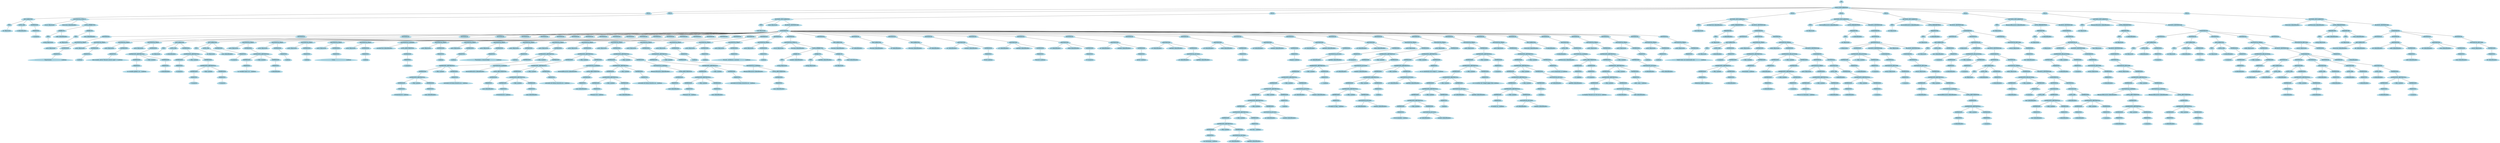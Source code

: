 graph G {node [shape = egg];node0[label = "INI", style = filled, color = lightblue];node1[label = "FIELD_DECLARATION", style = filled, color = lightblue];node2[label = "FIELD", style = filled, color = lightblue];node3[label = "DECLARACION", style = filled, color = lightblue];node4[label = "TIPO", style = filled, color = lightblue];node5[label = "int (Keyword)", style = filled, color = lightblue];node6[label = "LISTA_SIM", style = filled, color = lightblue];node7[label = "x (identificador)", style = filled, color = lightblue];node8[label = "EXPRESION", style = filled, color = lightblue];node9[label = "PRIMITIVO", style = filled, color = lightblue];node10[label = "5 (numero)", style = filled, color = lightblue];node11[label = "FIELD", style = filled, color = lightblue];node12[label = "SENTENCIA_STRUCT", style = filled, color = lightblue];node13[label = "struct (Keyword)", style = filled, color = lightblue];node14[label = "Direccion (identificador)", style = filled, color = lightblue];node15[label = "LISTA_ATRIBUTOS", style = filled, color = lightblue];node16[label = "ATRIBUTO", style = filled, color = lightblue];node17[label = "TIPO", style = filled, color = lightblue];node18[label = "string (Keyword)", style = filled, color = lightblue];node19[label = "calle (identificador)", style = filled, color = lightblue];node20[label = "ATRIBUTO", style = filled, color = lightblue];node21[label = "TIPO", style = filled, color = lightblue];node22[label = "int (Keyword)", style = filled, color = lightblue];node23[label = "zona (identificador)", style = filled, color = lightblue];node24[label = "FIELD", style = filled, color = lightblue];node25[label = "METHOD_DECLARATION", style = filled, color = lightblue];node26[label = "TIPO", style = filled, color = lightblue];node27[label = "void (Keyword)", style = filled, color = lightblue];node28[label = "main (Keyword)", style = filled, color = lightblue];node29[label = "BLOQUE_SENTENCIAS", style = filled, color = lightblue];node30[label = "STATEMENTS", style = filled, color = lightblue];node31[label = "SENTENCIA", style = filled, color = lightblue];node32[label = "SENTENCIA_PRINT", style = filled, color = lightblue];node33[label = "print (Keyword)", style = filled, color = lightblue];node34[label = "EXPRESION", style = filled, color = lightblue];node35[label = "PRIMITIVO", style = filled, color = lightblue];node36[label = "-------------------------- Expresiones ------------------------- (cadena)", style = filled, color = lightblue];node37[label = "SENTENCIA", style = filled, color = lightblue];node38[label = "SENTENCIA_PRINT", style = filled, color = lightblue];node39[label = "print (Keyword)", style = filled, color = lightblue];node40[label = "EXPRESION", style = filled, color = lightblue];node41[label = "PRIMITIVO", style = filled, color = lightblue];node42[label = " (cadena)", style = filled, color = lightblue];node43[label = "SENTENCIA", style = filled, color = lightblue];node44[label = "SENTENCIA_PRINT", style = filled, color = lightblue];node45[label = "print (Keyword)", style = filled, color = lightblue];node46[label = "EXPRESION", style = filled, color = lightblue];node47[label = "PRIMITIVO", style = filled, color = lightblue];node48[label = "hola mundo, Javier Navarro estuvo aqui! :v (cadena)", style = filled, color = lightblue];node49[label = "SENTENCIA", style = filled, color = lightblue];node50[label = "SENTENCIA_PRINT", style = filled, color = lightblue];node51[label = "print (Keyword)", style = filled, color = lightblue];node52[label = "EXPRESION", style = filled, color = lightblue];node53[label = "EXPRESION_ARITMETICA", style = filled, color = lightblue];node54[label = "EXPRESION", style = filled, color = lightblue];node55[label = "PRIMITIVO", style = filled, color = lightblue];node56[label = "La variable global x es : (cadena)", style = filled, color = lightblue];node57[label = "+ (Key symbol)", style = filled, color = lightblue];node58[label = "EXPRESION", style = filled, color = lightblue];node59[label = "PRIMITIVO", style = filled, color = lightblue];node60[label = "x (identificador)", style = filled, color = lightblue];node61[label = "SENTENCIA", style = filled, color = lightblue];node62[label = "DECLARACION", style = filled, color = lightblue];node63[label = "TIPO", style = filled, color = lightblue];node64[label = "int (Keyword)", style = filled, color = lightblue];node65[label = "LISTA_SIM", style = filled, color = lightblue];node66[label = "x (identificador)", style = filled, color = lightblue];node67[label = "EXPRESION", style = filled, color = lightblue];node68[label = "EXPRESION_ARITMETICA", style = filled, color = lightblue];node69[label = "EXPRESION", style = filled, color = lightblue];node70[label = "PRIMITIVO", style = filled, color = lightblue];node71[label = "4 (numero)", style = filled, color = lightblue];node72[label = "+ (Key symbol)", style = filled, color = lightblue];node73[label = "EXPRESION", style = filled, color = lightblue];node74[label = "EXPRESION_ARITMETICA", style = filled, color = lightblue];node75[label = "EXPRESION", style = filled, color = lightblue];node76[label = "PRIMITIVO", style = filled, color = lightblue];node77[label = "3 (numero)", style = filled, color = lightblue];node78[label = "* (Key symbol)", style = filled, color = lightblue];node79[label = "EXPRESION", style = filled, color = lightblue];node80[label = "PRIMITIVO", style = filled, color = lightblue];node81[label = "2 (numero)", style = filled, color = lightblue];node82[label = "SENTENCIA", style = filled, color = lightblue];node83[label = "DECLARACION", style = filled, color = lightblue];node84[label = "TIPO", style = filled, color = lightblue];node85[label = "int (Keyword)", style = filled, color = lightblue];node86[label = "LISTA_SIM", style = filled, color = lightblue];node87[label = "num (identificador)", style = filled, color = lightblue];node88[label = "EXPRESION", style = filled, color = lightblue];node89[label = "PRIMITIVO", style = filled, color = lightblue];node90[label = "8 (numero)", style = filled, color = lightblue];node91[label = "SENTENCIA", style = filled, color = lightblue];node92[label = "SENTENCIA_PRINT", style = filled, color = lightblue];node93[label = "print (Keyword)", style = filled, color = lightblue];node94[label = "EXPRESION", style = filled, color = lightblue];node95[label = "EXPRESION_ARITMETICA", style = filled, color = lightblue];node96[label = "EXPRESION", style = filled, color = lightblue];node97[label = "PRIMITIVO", style = filled, color = lightblue];node98[label = "La variable local x es : (cadena)", style = filled, color = lightblue];node99[label = "+ (Key symbol)", style = filled, color = lightblue];node100[label = "EXPRESION", style = filled, color = lightblue];node101[label = "PRIMITIVO", style = filled, color = lightblue];node102[label = "x (identificador)", style = filled, color = lightblue];node103[label = "SENTENCIA", style = filled, color = lightblue];node104[label = "SENTENCIA_PRINT", style = filled, color = lightblue];node105[label = "print (Keyword)", style = filled, color = lightblue];node106[label = "EXPRESION", style = filled, color = lightblue];node107[label = "PRIMITIVO", style = filled, color = lightblue];node108[label = " (cadena)", style = filled, color = lightblue];node109[label = "SENTENCIA", style = filled, color = lightblue];node110[label = "SENTENCIA_PRINT", style = filled, color = lightblue];node111[label = "print (Keyword)", style = filled, color = lightblue];node112[label = "EXPRESION", style = filled, color = lightblue];node113[label = "PRIMITIVO", style = filled, color = lightblue];node114[label = " (cadena)", style = filled, color = lightblue];node115[label = "SENTENCIA", style = filled, color = lightblue];node116[label = "SENTENCIA_PRINT", style = filled, color = lightblue];node117[label = "print (Keyword)", style = filled, color = lightblue];node118[label = "EXPRESION", style = filled, color = lightblue];node119[label = "PRIMITIVO", style = filled, color = lightblue];node120[label = "---------------------------- Ciclos ---------------------------- (cadena)", style = filled, color = lightblue];node121[label = "SENTENCIA", style = filled, color = lightblue];node122[label = "SENTENCIA_PRINT", style = filled, color = lightblue];node123[label = "print (Keyword)", style = filled, color = lightblue];node124[label = "EXPRESION", style = filled, color = lightblue];node125[label = "PRIMITIVO", style = filled, color = lightblue];node126[label = " (cadena)", style = filled, color = lightblue];node127[label = "SENTENCIA", style = filled, color = lightblue];node128[label = "SENTENCIA_LLAMADA", style = filled, color = lightblue];node129[label = "pruebaCiclo (identificador)", style = filled, color = lightblue];node130[label = "LISTA_ARGUMENTOS", style = filled, color = lightblue];node131[label = "EXPRESION", style = filled, color = lightblue];node132[label = "PRIMITIVO", style = filled, color = lightblue];node133[label = "5 (numero)", style = filled, color = lightblue];node134[label = "SENTENCIA", style = filled, color = lightblue];node135[label = "SENTENCIA_PRINT", style = filled, color = lightblue];node136[label = "print (Keyword)", style = filled, color = lightblue];node137[label = "EXPRESION", style = filled, color = lightblue];node138[label = "PRIMITIVO", style = filled, color = lightblue];node139[label = " (cadena)", style = filled, color = lightblue];node140[label = "SENTENCIA", style = filled, color = lightblue];node141[label = "SENTENCIA_PRINT", style = filled, color = lightblue];node142[label = "print (Keyword)", style = filled, color = lightblue];node143[label = "EXPRESION", style = filled, color = lightblue];node144[label = "PRIMITIVO", style = filled, color = lightblue];node145[label = " (cadena)", style = filled, color = lightblue];node146[label = "SENTENCIA", style = filled, color = lightblue];node147[label = "SENTENCIA_PRINT", style = filled, color = lightblue];node148[label = "print (Keyword)", style = filled, color = lightblue];node149[label = "EXPRESION", style = filled, color = lightblue];node150[label = "PRIMITIVO", style = filled, color = lightblue];node151[label = "--------------------- Funciones y recursividad ----------------- (cadena)", style = filled, color = lightblue];node152[label = "SENTENCIA", style = filled, color = lightblue];node153[label = "SENTENCIA_PRINT", style = filled, color = lightblue];node154[label = "print (Keyword)", style = filled, color = lightblue];node155[label = "EXPRESION", style = filled, color = lightblue];node156[label = "PRIMITIVO", style = filled, color = lightblue];node157[label = " (cadena)", style = filled, color = lightblue];node158[label = "SENTENCIA", style = filled, color = lightblue];node159[label = "SENTENCIA_PRINT", style = filled, color = lightblue];node160[label = "print (Keyword)", style = filled, color = lightblue];node161[label = "EXPRESION", style = filled, color = lightblue];node162[label = "EXPRESION_ARITMETICA", style = filled, color = lightblue];node163[label = "EXPRESION", style = filled, color = lightblue];node164[label = "EXPRESION_ARITMETICA", style = filled, color = lightblue];node165[label = "EXPRESION", style = filled, color = lightblue];node166[label = "EXPRESION_ARITMETICA", style = filled, color = lightblue];node167[label = "EXPRESION", style = filled, color = lightblue];node168[label = "PRIMITIVO", style = filled, color = lightblue];node169[label = "El factorial de  (cadena)", style = filled, color = lightblue];node170[label = "+ (Key symbol)", style = filled, color = lightblue];node171[label = "EXPRESION", style = filled, color = lightblue];node172[label = "PRIMITIVO", style = filled, color = lightblue];node173[label = "num (identificador)", style = filled, color = lightblue];node174[label = "+ (Key symbol)", style = filled, color = lightblue];node175[label = "EXPRESION", style = filled, color = lightblue];node176[label = "PRIMITIVO", style = filled, color = lightblue];node177[label = " calculado de forma iterativa es:  (cadena)", style = filled, color = lightblue];node178[label = "+ (Key symbol)", style = filled, color = lightblue];node179[label = "EXPRESION", style = filled, color = lightblue];node180[label = "SENTENCIA_LLAMADA", style = filled, color = lightblue];node181[label = "factorialIterativo (identificador)", style = filled, color = lightblue];node182[label = "LISTA_ARGUMENTOS", style = filled, color = lightblue];node183[label = "EXPRESION", style = filled, color = lightblue];node184[label = "PRIMITIVO", style = filled, color = lightblue];node185[label = "num (identificador)", style = filled, color = lightblue];node186[label = "SENTENCIA", style = filled, color = lightblue];node187[label = "SENTENCIA_PRINT", style = filled, color = lightblue];node188[label = "print (Keyword)", style = filled, color = lightblue];node189[label = "EXPRESION", style = filled, color = lightblue];node190[label = "EXPRESION_ARITMETICA", style = filled, color = lightblue];node191[label = "EXPRESION", style = filled, color = lightblue];node192[label = "EXPRESION_ARITMETICA", style = filled, color = lightblue];node193[label = "EXPRESION", style = filled, color = lightblue];node194[label = "EXPRESION_ARITMETICA", style = filled, color = lightblue];node195[label = "EXPRESION", style = filled, color = lightblue];node196[label = "PRIMITIVO", style = filled, color = lightblue];node197[label = "El factorial de  (cadena)", style = filled, color = lightblue];node198[label = "+ (Key symbol)", style = filled, color = lightblue];node199[label = "EXPRESION", style = filled, color = lightblue];node200[label = "PRIMITIVO", style = filled, color = lightblue];node201[label = "num (identificador)", style = filled, color = lightblue];node202[label = "+ (Key symbol)", style = filled, color = lightblue];node203[label = "EXPRESION", style = filled, color = lightblue];node204[label = "PRIMITIVO", style = filled, color = lightblue];node205[label = " calculado de forma recursiva es:  (cadena)", style = filled, color = lightblue];node206[label = "+ (Key symbol)", style = filled, color = lightblue];node207[label = "EXPRESION", style = filled, color = lightblue];node208[label = "SENTENCIA_LLAMADA", style = filled, color = lightblue];node209[label = "factorialRecursivo (identificador)", style = filled, color = lightblue];node210[label = "LISTA_ARGUMENTOS", style = filled, color = lightblue];node211[label = "EXPRESION", style = filled, color = lightblue];node212[label = "PRIMITIVO", style = filled, color = lightblue];node213[label = "num (identificador)", style = filled, color = lightblue];node214[label = "SENTENCIA", style = filled, color = lightblue];node215[label = "SENTENCIA_PRINT", style = filled, color = lightblue];node216[label = "print (Keyword)", style = filled, color = lightblue];node217[label = "EXPRESION", style = filled, color = lightblue];node218[label = "EXPRESION_ARITMETICA", style = filled, color = lightblue];node219[label = "EXPRESION", style = filled, color = lightblue];node220[label = "EXPRESION_ARITMETICA", style = filled, color = lightblue];node221[label = "EXPRESION", style = filled, color = lightblue];node222[label = "EXPRESION_ARITMETICA", style = filled, color = lightblue];node223[label = "EXPRESION", style = filled, color = lightblue];node224[label = "PRIMITIVO", style = filled, color = lightblue];node225[label = "Fibonacci de  (cadena)", style = filled, color = lightblue];node226[label = "+ (Key symbol)", style = filled, color = lightblue];node227[label = "EXPRESION", style = filled, color = lightblue];node228[label = "PRIMITIVO", style = filled, color = lightblue];node229[label = "num (identificador)", style = filled, color = lightblue];node230[label = "+ (Key symbol)", style = filled, color = lightblue];node231[label = "EXPRESION", style = filled, color = lightblue];node232[label = "PRIMITIVO", style = filled, color = lightblue];node233[label = " calculado de forma iterativa es:  (cadena)", style = filled, color = lightblue];node234[label = "+ (Key symbol)", style = filled, color = lightblue];node235[label = "EXPRESION", style = filled, color = lightblue];node236[label = "SENTENCIA_LLAMADA", style = filled, color = lightblue];node237[label = "fibonacciIterativo (identificador)", style = filled, color = lightblue];node238[label = "LISTA_ARGUMENTOS", style = filled, color = lightblue];node239[label = "EXPRESION", style = filled, color = lightblue];node240[label = "PRIMITIVO", style = filled, color = lightblue];node241[label = "num (identificador)", style = filled, color = lightblue];node242[label = "SENTENCIA", style = filled, color = lightblue];node243[label = "SENTENCIA_PRINT", style = filled, color = lightblue];node244[label = "print (Keyword)", style = filled, color = lightblue];node245[label = "EXPRESION", style = filled, color = lightblue];node246[label = "EXPRESION_ARITMETICA", style = filled, color = lightblue];node247[label = "EXPRESION", style = filled, color = lightblue];node248[label = "EXPRESION_ARITMETICA", style = filled, color = lightblue];node249[label = "EXPRESION", style = filled, color = lightblue];node250[label = "EXPRESION_ARITMETICA", style = filled, color = lightblue];node251[label = "EXPRESION", style = filled, color = lightblue];node252[label = "PRIMITIVO", style = filled, color = lightblue];node253[label = "Fibonacci de  (cadena)", style = filled, color = lightblue];node254[label = "+ (Key symbol)", style = filled, color = lightblue];node255[label = "EXPRESION", style = filled, color = lightblue];node256[label = "PRIMITIVO", style = filled, color = lightblue];node257[label = "num (identificador)", style = filled, color = lightblue];node258[label = "+ (Key symbol)", style = filled, color = lightblue];node259[label = "EXPRESION", style = filled, color = lightblue];node260[label = "PRIMITIVO", style = filled, color = lightblue];node261[label = " calculado de forma recursiva es:  (cadena)", style = filled, color = lightblue];node262[label = "+ (Key symbol)", style = filled, color = lightblue];node263[label = "EXPRESION", style = filled, color = lightblue];node264[label = "SENTENCIA_LLAMADA", style = filled, color = lightblue];node265[label = "fibonacciRecursivo (identificador)", style = filled, color = lightblue];node266[label = "LISTA_ARGUMENTOS", style = filled, color = lightblue];node267[label = "EXPRESION", style = filled, color = lightblue];node268[label = "PRIMITIVO", style = filled, color = lightblue];node269[label = "num (identificador)", style = filled, color = lightblue];node270[label = "SENTENCIA", style = filled, color = lightblue];node271[label = "SENTENCIA_PRINT", style = filled, color = lightblue];node272[label = "print (Keyword)", style = filled, color = lightblue];node273[label = "EXPRESION", style = filled, color = lightblue];node274[label = "PRIMITIVO", style = filled, color = lightblue];node275[label = " (cadena)", style = filled, color = lightblue];node276[label = "SENTENCIA", style = filled, color = lightblue];node277[label = "SENTENCIA_PRINT", style = filled, color = lightblue];node278[label = "print (Keyword)", style = filled, color = lightblue];node279[label = "EXPRESION", style = filled, color = lightblue];node280[label = "PRIMITIVO", style = filled, color = lightblue];node281[label = " (cadena)", style = filled, color = lightblue];node282[label = "SENTENCIA", style = filled, color = lightblue];node283[label = "SENTENCIA_PRINT", style = filled, color = lightblue];node284[label = "print (Keyword)", style = filled, color = lightblue];node285[label = "EXPRESION", style = filled, color = lightblue];node286[label = "PRIMITIVO", style = filled, color = lightblue];node287[label = "------------ Structs, atributos y accesos --------------- (cadena)", style = filled, color = lightblue];node288[label = "SENTENCIA", style = filled, color = lightblue];node289[label = "SENTENCIA_PRINT", style = filled, color = lightblue];node290[label = "print (Keyword)", style = filled, color = lightblue];node291[label = "EXPRESION", style = filled, color = lightblue];node292[label = "PRIMITIVO", style = filled, color = lightblue];node293[label = " (cadena)", style = filled, color = lightblue];node294[label = "SENTENCIA", style = filled, color = lightblue];node295[label = "SENTENCIA_STRUCT", style = filled, color = lightblue];node296[label = "struct (Keyword)", style = filled, color = lightblue];node297[label = "Persona (identificador)", style = filled, color = lightblue];node298[label = "LISTA_ATRIBUTOS", style = filled, color = lightblue];node299[label = "ATRIBUTO", style = filled, color = lightblue];node300[label = "TIPO", style = filled, color = lightblue];node301[label = "string (Keyword)", style = filled, color = lightblue];node302[label = "nombre (identificador)", style = filled, color = lightblue];node303[label = "ATRIBUTO", style = filled, color = lightblue];node304[label = "TIPO", style = filled, color = lightblue];node305[label = "string (Keyword)", style = filled, color = lightblue];node306[label = "apellido (identificador)", style = filled, color = lightblue];node307[label = "ATRIBUTO", style = filled, color = lightblue];node308[label = "TIPO", style = filled, color = lightblue];node309[label = "int (Keyword)", style = filled, color = lightblue];node310[label = "edad (identificador)", style = filled, color = lightblue];node311[label = "SENTENCIA", style = filled, color = lightblue];node312[label = "DECLARACION", style = filled, color = lightblue];node313[label = "Persona (identificador)", style = filled, color = lightblue];node314[label = "p1 (identificador)", style = filled, color = lightblue];node315[label = "SENTENCIA", style = filled, color = lightblue];node316[label = "DECLARACION", style = filled, color = lightblue];node317[label = "Persona (identificador)", style = filled, color = lightblue];node318[label = "p2 (identificador)", style = filled, color = lightblue];node319[label = "SENTENCIA", style = filled, color = lightblue];node320[label = "DECLARACION", style = filled, color = lightblue];node321[label = "Persona (identificador)", style = filled, color = lightblue];node322[label = "p3 (identificador)", style = filled, color = lightblue];node323[label = "SENTENCIA", style = filled, color = lightblue];node324[label = "ASIGNACION", style = filled, color = lightblue];node325[label = "p1 (identificador)", style = filled, color = lightblue];node326[label = "nombre (identificador)", style = filled, color = lightblue];node327[label = "EXPRESION", style = filled, color = lightblue];node328[label = "PRIMITIVO", style = filled, color = lightblue];node329[label = "Erick (cadena)", style = filled, color = lightblue];node330[label = "SENTENCIA", style = filled, color = lightblue];node331[label = "ASIGNACION", style = filled, color = lightblue];node332[label = "p1 (identificador)", style = filled, color = lightblue];node333[label = "apellido (identificador)", style = filled, color = lightblue];node334[label = "EXPRESION", style = filled, color = lightblue];node335[label = "PRIMITIVO", style = filled, color = lightblue];node336[label = "Navarro (cadena)", style = filled, color = lightblue];node337[label = "SENTENCIA", style = filled, color = lightblue];node338[label = "ASIGNACION", style = filled, color = lightblue];node339[label = "p1 (identificador)", style = filled, color = lightblue];node340[label = "edad (identificador)", style = filled, color = lightblue];node341[label = "EXPRESION", style = filled, color = lightblue];node342[label = "PRIMITIVO", style = filled, color = lightblue];node343[label = "25 (numero)", style = filled, color = lightblue];node344[label = "SENTENCIA", style = filled, color = lightblue];node345[label = "ASIGNACION", style = filled, color = lightblue];node346[label = "p2 (identificador)", style = filled, color = lightblue];node347[label = "nombre (identificador)", style = filled, color = lightblue];node348[label = "EXPRESION", style = filled, color = lightblue];node349[label = "PRIMITIVO", style = filled, color = lightblue];node350[label = "Javier (cadena)", style = filled, color = lightblue];node351[label = "SENTENCIA", style = filled, color = lightblue];node352[label = "ASIGNACION", style = filled, color = lightblue];node353[label = "p2 (identificador)", style = filled, color = lightblue];node354[label = "apellido (identificador)", style = filled, color = lightblue];node355[label = "EXPRESION", style = filled, color = lightblue];node356[label = "SENTENCIA_ACCESO", style = filled, color = lightblue];node357[label = "p1 (identificador)", style = filled, color = lightblue];node358[label = "apellido (identificador)", style = filled, color = lightblue];node359[label = "SENTENCIA", style = filled, color = lightblue];node360[label = "ASIGNACION", style = filled, color = lightblue];node361[label = "p2 (identificador)", style = filled, color = lightblue];node362[label = "edad (identificador)", style = filled, color = lightblue];node363[label = "EXPRESION", style = filled, color = lightblue];node364[label = "PRIMITIVO", style = filled, color = lightblue];node365[label = "21 (numero)", style = filled, color = lightblue];node366[label = "SENTENCIA", style = filled, color = lightblue];node367[label = "ASIGNACION", style = filled, color = lightblue];node368[label = "p3 (identificador)", style = filled, color = lightblue];node369[label = "nombre (identificador)", style = filled, color = lightblue];node370[label = "EXPRESION", style = filled, color = lightblue];node371[label = "PRIMITIVO", style = filled, color = lightblue];node372[label = "Joaquin (cadena)", style = filled, color = lightblue];node373[label = "SENTENCIA", style = filled, color = lightblue];node374[label = "ASIGNACION", style = filled, color = lightblue];node375[label = "p3 (identificador)", style = filled, color = lightblue];node376[label = "apellido (identificador)", style = filled, color = lightblue];node377[label = "EXPRESION", style = filled, color = lightblue];node378[label = "SENTENCIA_ACCESO", style = filled, color = lightblue];node379[label = "p1 (identificador)", style = filled, color = lightblue];node380[label = "apellido (identificador)", style = filled, color = lightblue];node381[label = "SENTENCIA", style = filled, color = lightblue];node382[label = "ASIGNACION", style = filled, color = lightblue];node383[label = "p3 (identificador)", style = filled, color = lightblue];node384[label = "edad (identificador)", style = filled, color = lightblue];node385[label = "EXPRESION", style = filled, color = lightblue];node386[label = "PRIMITIVO", style = filled, color = lightblue];node387[label = "19 (numero)", style = filled, color = lightblue];node388[label = "SENTENCIA", style = filled, color = lightblue];node389[label = "SENTENCIA_PRINT", style = filled, color = lightblue];node390[label = "print (Keyword)", style = filled, color = lightblue];node391[label = "EXPRESION", style = filled, color = lightblue];node392[label = "EXPRESION_ARITMETICA", style = filled, color = lightblue];node393[label = "EXPRESION", style = filled, color = lightblue];node394[label = "EXPRESION_ARITMETICA", style = filled, color = lightblue];node395[label = "EXPRESION", style = filled, color = lightblue];node396[label = "EXPRESION_ARITMETICA", style = filled, color = lightblue];node397[label = "EXPRESION", style = filled, color = lightblue];node398[label = "EXPRESION_ARITMETICA", style = filled, color = lightblue];node399[label = "EXPRESION", style = filled, color = lightblue];node400[label = "EXPRESION_ARITMETICA", style = filled, color = lightblue];node401[label = "EXPRESION", style = filled, color = lightblue];node402[label = "EXPRESION_ARITMETICA", style = filled, color = lightblue];node403[label = "EXPRESION", style = filled, color = lightblue];node404[label = "EXPRESION_ARITMETICA", style = filled, color = lightblue];node405[label = "EXPRESION", style = filled, color = lightblue];node406[label = "PRIMITIVO", style = filled, color = lightblue];node407[label = "Los hermanos  (cadena)", style = filled, color = lightblue];node408[label = "+ (Key symbol)", style = filled, color = lightblue];node409[label = "EXPRESION", style = filled, color = lightblue];node410[label = "SENTENCIA_ACCESO", style = filled, color = lightblue];node411[label = "p1 (identificador)", style = filled, color = lightblue];node412[label = "apellido (identificador)", style = filled, color = lightblue];node413[label = "+ (Key symbol)", style = filled, color = lightblue];node414[label = "EXPRESION", style = filled, color = lightblue];node415[label = "PRIMITIVO", style = filled, color = lightblue];node416[label = " son tres:  (cadena)", style = filled, color = lightblue];node417[label = "+ (Key symbol)", style = filled, color = lightblue];node418[label = "EXPRESION", style = filled, color = lightblue];node419[label = "SENTENCIA_ACCESO", style = filled, color = lightblue];node420[label = "p1 (identificador)", style = filled, color = lightblue];node421[label = "nombre (identificador)", style = filled, color = lightblue];node422[label = "+ (Key symbol)", style = filled, color = lightblue];node423[label = "EXPRESION", style = filled, color = lightblue];node424[label = "PRIMITIVO", style = filled, color = lightblue];node425[label = ",  (cadena)", style = filled, color = lightblue];node426[label = "+ (Key symbol)", style = filled, color = lightblue];node427[label = "EXPRESION", style = filled, color = lightblue];node428[label = "SENTENCIA_ACCESO", style = filled, color = lightblue];node429[label = "p2 (identificador)", style = filled, color = lightblue];node430[label = "nombre (identificador)", style = filled, color = lightblue];node431[label = "+ (Key symbol)", style = filled, color = lightblue];node432[label = "EXPRESION", style = filled, color = lightblue];node433[label = "PRIMITIVO", style = filled, color = lightblue];node434[label = " y  (cadena)", style = filled, color = lightblue];node435[label = "+ (Key symbol)", style = filled, color = lightblue];node436[label = "EXPRESION", style = filled, color = lightblue];node437[label = "SENTENCIA_ACCESO", style = filled, color = lightblue];node438[label = "p3 (identificador)", style = filled, color = lightblue];node439[label = "nombre (identificador)", style = filled, color = lightblue];node440[label = "SENTENCIA", style = filled, color = lightblue];node441[label = "SENTENCIA_PRINT", style = filled, color = lightblue];node442[label = "print (Keyword)", style = filled, color = lightblue];node443[label = "EXPRESION", style = filled, color = lightblue];node444[label = "EXPRESION_ARITMETICA", style = filled, color = lightblue];node445[label = "EXPRESION", style = filled, color = lightblue];node446[label = "EXPRESION_ARITMETICA", style = filled, color = lightblue];node447[label = "EXPRESION", style = filled, color = lightblue];node448[label = "EXPRESION_ARITMETICA", style = filled, color = lightblue];node449[label = "EXPRESION", style = filled, color = lightblue];node450[label = "EXPRESION_ARITMETICA", style = filled, color = lightblue];node451[label = "EXPRESION", style = filled, color = lightblue];node452[label = "PRIMITIVO", style = filled, color = lightblue];node453[label = "El mayor el Ing.  (cadena)", style = filled, color = lightblue];node454[label = "+ (Key symbol)", style = filled, color = lightblue];node455[label = "EXPRESION", style = filled, color = lightblue];node456[label = "SENTENCIA_ACCESO", style = filled, color = lightblue];node457[label = "p1 (identificador)", style = filled, color = lightblue];node458[label = "nombre (identificador)", style = filled, color = lightblue];node459[label = "+ (Key symbol)", style = filled, color = lightblue];node460[label = "EXPRESION", style = filled, color = lightblue];node461[label = "PRIMITIVO", style = filled, color = lightblue];node462[label = "  (cadena)", style = filled, color = lightblue];node463[label = "+ (Key symbol)", style = filled, color = lightblue];node464[label = "EXPRESION", style = filled, color = lightblue];node465[label = "SENTENCIA_ACCESO", style = filled, color = lightblue];node466[label = "p1 (identificador)", style = filled, color = lightblue];node467[label = "apellido (identificador)", style = filled, color = lightblue];node468[label = "+ (Key symbol)", style = filled, color = lightblue];node469[label = "EXPRESION", style = filled, color = lightblue];node470[label = "PRIMITIVO", style = filled, color = lightblue];node471[label = " es su catedratico de Compi 2... (cadena)", style = filled, color = lightblue];node472[label = "SENTENCIA", style = filled, color = lightblue];node473[label = "SENTENCIA_PRINT", style = filled, color = lightblue];node474[label = "print (Keyword)", style = filled, color = lightblue];node475[label = "EXPRESION", style = filled, color = lightblue];node476[label = "EXPRESION_ARITMETICA", style = filled, color = lightblue];node477[label = "EXPRESION", style = filled, color = lightblue];node478[label = "EXPRESION_ARITMETICA", style = filled, color = lightblue];node479[label = "EXPRESION", style = filled, color = lightblue];node480[label = "EXPRESION_ARITMETICA", style = filled, color = lightblue];node481[label = "EXPRESION", style = filled, color = lightblue];node482[label = "EXPRESION_ARITMETICA", style = filled, color = lightblue];node483[label = "EXPRESION", style = filled, color = lightblue];node484[label = "EXPRESION_ARITMETICA", style = filled, color = lightblue];node485[label = "EXPRESION", style = filled, color = lightblue];node486[label = "PRIMITIVO", style = filled, color = lightblue];node487[label = "El de enmedio  (cadena)", style = filled, color = lightblue];node488[label = "+ (Key symbol)", style = filled, color = lightblue];node489[label = "EXPRESION", style = filled, color = lightblue];node490[label = "SENTENCIA_ACCESO", style = filled, color = lightblue];node491[label = "p2 (identificador)", style = filled, color = lightblue];node492[label = "nombre (identificador)", style = filled, color = lightblue];node493[label = "+ (Key symbol)", style = filled, color = lightblue];node494[label = "EXPRESION", style = filled, color = lightblue];node495[label = "PRIMITIVO", style = filled, color = lightblue];node496[label = "  (cadena)", style = filled, color = lightblue];node497[label = "+ (Key symbol)", style = filled, color = lightblue];node498[label = "EXPRESION", style = filled, color = lightblue];node499[label = "SENTENCIA_ACCESO", style = filled, color = lightblue];node500[label = "p2 (identificador)", style = filled, color = lightblue];node501[label = "apellido (identificador)", style = filled, color = lightblue];node502[label = "+ (Key symbol)", style = filled, color = lightblue];node503[label = "EXPRESION", style = filled, color = lightblue];node504[label = "PRIMITIVO", style = filled, color = lightblue];node505[label = " es su auxiliar de Compi2 jajaja Salu (cadena)", style = filled, color = lightblue];node506[label = "+ (Key symbol)", style = filled, color = lightblue];node507[label = "EXPRESION", style = filled, color = lightblue];node508[label = "PRIMITIVO", style = filled, color = lightblue];node509[label = "2 (numero)", style = filled, color = lightblue];node510[label = "SENTENCIA", style = filled, color = lightblue];node511[label = "SENTENCIA_PRINT", style = filled, color = lightblue];node512[label = "print (Keyword)", style = filled, color = lightblue];node513[label = "EXPRESION", style = filled, color = lightblue];node514[label = "EXPRESION_ARITMETICA", style = filled, color = lightblue];node515[label = "EXPRESION", style = filled, color = lightblue];node516[label = "EXPRESION_ARITMETICA", style = filled, color = lightblue];node517[label = "EXPRESION", style = filled, color = lightblue];node518[label = "EXPRESION_ARITMETICA", style = filled, color = lightblue];node519[label = "EXPRESION", style = filled, color = lightblue];node520[label = "EXPRESION_ARITMETICA", style = filled, color = lightblue];node521[label = "EXPRESION", style = filled, color = lightblue];node522[label = "PRIMITIVO", style = filled, color = lightblue];node523[label = "El menor es  (cadena)", style = filled, color = lightblue];node524[label = "+ (Key symbol)", style = filled, color = lightblue];node525[label = "EXPRESION", style = filled, color = lightblue];node526[label = "SENTENCIA_ACCESO", style = filled, color = lightblue];node527[label = "p3 (identificador)", style = filled, color = lightblue];node528[label = "nombre (identificador)", style = filled, color = lightblue];node529[label = "+ (Key symbol)", style = filled, color = lightblue];node530[label = "EXPRESION", style = filled, color = lightblue];node531[label = "PRIMITIVO", style = filled, color = lightblue];node532[label = "  (cadena)", style = filled, color = lightblue];node533[label = "+ (Key symbol)", style = filled, color = lightblue];node534[label = "EXPRESION", style = filled, color = lightblue];node535[label = "SENTENCIA_ACCESO", style = filled, color = lightblue];node536[label = "p3 (identificador)", style = filled, color = lightblue];node537[label = "apellido (identificador)", style = filled, color = lightblue];node538[label = "+ (Key symbol)", style = filled, color = lightblue];node539[label = "EXPRESION", style = filled, color = lightblue];node540[label = "PRIMITIVO", style = filled, color = lightblue];node541[label = ", ya lo conoceran :p (cadena)", style = filled, color = lightblue];node542[label = "SENTENCIA", style = filled, color = lightblue];node543[label = "DECLARACION", style = filled, color = lightblue];node544[label = "Direccion (identificador)", style = filled, color = lightblue];node545[label = "d (identificador)", style = filled, color = lightblue];node546[label = "SENTENCIA", style = filled, color = lightblue];node547[label = "ASIGNACION", style = filled, color = lightblue];node548[label = "LISTA_SIM", style = filled, color = lightblue];node549[label = "d (identificador)", style = filled, color = lightblue];node550[label = "EXPRESION", style = filled, color = lightblue];node551[label = "SENTENCIA_LLAMADA", style = filled, color = lightblue];node552[label = "getDireccion (identificador)", style = filled, color = lightblue];node553[label = "LISTA_ARGUMENTOS", style = filled, color = lightblue];node554[label = "EXPRESION", style = filled, color = lightblue];node555[label = "PRIMITIVO", style = filled, color = lightblue];node556[label = "21 (cadena)", style = filled, color = lightblue];node557[label = "EXPRESION", style = filled, color = lightblue];node558[label = "PRIMITIVO", style = filled, color = lightblue];node559[label = "20 (numero)", style = filled, color = lightblue];node560[label = "SENTENCIA", style = filled, color = lightblue];node561[label = "SENTENCIA_PRINT", style = filled, color = lightblue];node562[label = "print (Keyword)", style = filled, color = lightblue];node563[label = "EXPRESION", style = filled, color = lightblue];node564[label = "EXPRESION_ARITMETICA", style = filled, color = lightblue];node565[label = "EXPRESION", style = filled, color = lightblue];node566[label = "EXPRESION_ARITMETICA", style = filled, color = lightblue];node567[label = "EXPRESION", style = filled, color = lightblue];node568[label = "EXPRESION_ARITMETICA", style = filled, color = lightblue];node569[label = "EXPRESION", style = filled, color = lightblue];node570[label = "PRIMITIVO", style = filled, color = lightblue];node571[label = "La familia Navarro no vive en la  (cadena)", style = filled, color = lightblue];node572[label = "+ (Key symbol)", style = filled, color = lightblue];node573[label = "EXPRESION", style = filled, color = lightblue];node574[label = "SENTENCIA_ACCESO", style = filled, color = lightblue];node575[label = "d (identificador)", style = filled, color = lightblue];node576[label = "calle (identificador)", style = filled, color = lightblue];node577[label = "+ (Key symbol)", style = filled, color = lightblue];node578[label = "EXPRESION", style = filled, color = lightblue];node579[label = "PRIMITIVO", style = filled, color = lightblue];node580[label = " calle, zona:  (cadena)", style = filled, color = lightblue];node581[label = "+ (Key symbol)", style = filled, color = lightblue];node582[label = "EXPRESION", style = filled, color = lightblue];node583[label = "SENTENCIA_ACCESO", style = filled, color = lightblue];node584[label = "d (identificador)", style = filled, color = lightblue];node585[label = "zona (identificador)", style = filled, color = lightblue];node586[label = "SENTENCIA", style = filled, color = lightblue];node587[label = "SENTENCIA_PRINT", style = filled, color = lightblue];node588[label = "print (Keyword)", style = filled, color = lightblue];node589[label = "EXPRESION", style = filled, color = lightblue];node590[label = "PRIMITIVO", style = filled, color = lightblue];node591[label = " (cadena)", style = filled, color = lightblue];node592[label = "SENTENCIA", style = filled, color = lightblue];node593[label = "SENTENCIA_PRINT", style = filled, color = lightblue];node594[label = "print (Keyword)", style = filled, color = lightblue];node595[label = "EXPRESION", style = filled, color = lightblue];node596[label = "PRIMITIVO", style = filled, color = lightblue];node597[label = " (cadena)", style = filled, color = lightblue];node598[label = "SENTENCIA", style = filled, color = lightblue];node599[label = "SENTENCIA_PRINT", style = filled, color = lightblue];node600[label = "print (Keyword)", style = filled, color = lightblue];node601[label = "EXPRESION", style = filled, color = lightblue];node602[label = "PRIMITIVO", style = filled, color = lightblue];node603[label = "------------ Dadle buen uso mentorado mio --------------- (cadena)", style = filled, color = lightblue];node604[label = "FIELD", style = filled, color = lightblue];node605[label = "METHOD_DECLARATION", style = filled, color = lightblue];node606[label = "TIPO", style = filled, color = lightblue];node607[label = "void (Keyword)", style = filled, color = lightblue];node608[label = "pruebaCiclo (identificador)", style = filled, color = lightblue];node609[label = "LISTA_PARAMETROS", style = filled, color = lightblue];node610[label = "PARAMETRO", style = filled, color = lightblue];node611[label = "TIPO", style = filled, color = lightblue];node612[label = "int (Keyword)", style = filled, color = lightblue];node613[label = "n (identificador)", style = filled, color = lightblue];node614[label = "BLOQUE_SENTENCIAS", style = filled, color = lightblue];node615[label = "STATEMENTS", style = filled, color = lightblue];node616[label = "SENTENCIA", style = filled, color = lightblue];node617[label = "DECLARACION", style = filled, color = lightblue];node618[label = "TIPO", style = filled, color = lightblue];node619[label = "int (Keyword)", style = filled, color = lightblue];node620[label = "LISTA_SIM", style = filled, color = lightblue];node621[label = "i (identificador)", style = filled, color = lightblue];node622[label = "EXPRESION", style = filled, color = lightblue];node623[label = "PRIMITIVO", style = filled, color = lightblue];node624[label = "1 (numero)", style = filled, color = lightblue];node625[label = "SENTENCIA", style = filled, color = lightblue];node626[label = "SENTENCIA_PRINT", style = filled, color = lightblue];node627[label = "print (Keyword)", style = filled, color = lightblue];node628[label = "EXPRESION", style = filled, color = lightblue];node629[label = "EXPRESION_ARITMETICA", style = filled, color = lightblue];node630[label = "EXPRESION", style = filled, color = lightblue];node631[label = "EXPRESION_ARITMETICA", style = filled, color = lightblue];node632[label = "EXPRESION", style = filled, color = lightblue];node633[label = "PRIMITIVO", style = filled, color = lightblue];node634[label = "Deberian haber  (cadena)", style = filled, color = lightblue];node635[label = "+ (Key symbol)", style = filled, color = lightblue];node636[label = "EXPRESION", style = filled, color = lightblue];node637[label = "PRIMITIVO", style = filled, color = lightblue];node638[label = "n (identificador)", style = filled, color = lightblue];node639[label = "+ (Key symbol)", style = filled, color = lightblue];node640[label = "EXPRESION", style = filled, color = lightblue];node641[label = "PRIMITIVO", style = filled, color = lightblue];node642[label = " iteraciones. (cadena)", style = filled, color = lightblue];node643[label = "SENTENCIA", style = filled, color = lightblue];node644[label = "SENTENCIA_WHILE", style = filled, color = lightblue];node645[label = "while (Keyword)", style = filled, color = lightblue];node646[label = "EXPRESION", style = filled, color = lightblue];node647[label = "EXPRESION_RELACIONAL", style = filled, color = lightblue];node648[label = "EXPRESION", style = filled, color = lightblue];node649[label = "PRIMITIVO", style = filled, color = lightblue];node650[label = "i (identificador)", style = filled, color = lightblue];node651[label = "< (Key symbol)", style = filled, color = lightblue];node652[label = "EXPRESION", style = filled, color = lightblue];node653[label = "EXPRESION", style = filled, color = lightblue];node654[label = "EXPRESION_ARITMETICA", style = filled, color = lightblue];node655[label = "EXPRESION", style = filled, color = lightblue];node656[label = "PRIMITIVO", style = filled, color = lightblue];node657[label = "n (identificador)", style = filled, color = lightblue];node658[label = "+ (Key symbol)", style = filled, color = lightblue];node659[label = "EXPRESION", style = filled, color = lightblue];node660[label = "PRIMITIVO", style = filled, color = lightblue];node661[label = "1 (numero)", style = filled, color = lightblue];node662[label = "BLOQUE_SENTENCIAS", style = filled, color = lightblue];node663[label = "STATEMENTS", style = filled, color = lightblue];node664[label = "SENTENCIA", style = filled, color = lightblue];node665[label = "SENTENCIA_PRINT", style = filled, color = lightblue];node666[label = "print (Keyword)", style = filled, color = lightblue];node667[label = "EXPRESION", style = filled, color = lightblue];node668[label = "EXPRESION_ARITMETICA", style = filled, color = lightblue];node669[label = "EXPRESION", style = filled, color = lightblue];node670[label = "PRIMITIVO", style = filled, color = lightblue];node671[label = "Esta es la iteracion:  (cadena)", style = filled, color = lightblue];node672[label = "+ (Key symbol)", style = filled, color = lightblue];node673[label = "EXPRESION", style = filled, color = lightblue];node674[label = "PRIMITIVO", style = filled, color = lightblue];node675[label = "i (identificador)", style = filled, color = lightblue];node676[label = "SENTENCIA", style = filled, color = lightblue];node677[label = "ASIGNACION", style = filled, color = lightblue];node678[label = "LISTA_SIM", style = filled, color = lightblue];node679[label = "i (identificador)", style = filled, color = lightblue];node680[label = "EXPRESION", style = filled, color = lightblue];node681[label = "EXPRESION_ARITMETICA", style = filled, color = lightblue];node682[label = "EXPRESION", style = filled, color = lightblue];node683[label = "PRIMITIVO", style = filled, color = lightblue];node684[label = "i (identificador)", style = filled, color = lightblue];node685[label = "+ (Key symbol)", style = filled, color = lightblue];node686[label = "EXPRESION", style = filled, color = lightblue];node687[label = "PRIMITIVO", style = filled, color = lightblue];node688[label = "1 (numero)", style = filled, color = lightblue];node689[label = "FIELD", style = filled, color = lightblue];node690[label = "METHOD_DECLARATION", style = filled, color = lightblue];node691[label = "TIPO", style = filled, color = lightblue];node692[label = "int (Keyword)", style = filled, color = lightblue];node693[label = "factorialRecursivo (identificador)", style = filled, color = lightblue];node694[label = "LISTA_PARAMETROS", style = filled, color = lightblue];node695[label = "PARAMETRO", style = filled, color = lightblue];node696[label = "TIPO", style = filled, color = lightblue];node697[label = "int (Keyword)", style = filled, color = lightblue];node698[label = "n (identificador)", style = filled, color = lightblue];node699[label = "BLOQUE_SENTENCIAS", style = filled, color = lightblue];node700[label = "STATEMENTS", style = filled, color = lightblue];node701[label = "SENTENCIA", style = filled, color = lightblue];node702[label = "SENTENCIA_IF", style = filled, color = lightblue];node703[label = "if (Keyword)", style = filled, color = lightblue];node704[label = "EXPRESION", style = filled, color = lightblue];node705[label = "EXPRESION_RELACIONAL", style = filled, color = lightblue];node706[label = "EXPRESION", style = filled, color = lightblue];node707[label = "PRIMITIVO", style = filled, color = lightblue];node708[label = "n (identificador)", style = filled, color = lightblue];node709[label = "== (Key symbol)", style = filled, color = lightblue];node710[label = "EXPRESION", style = filled, color = lightblue];node711[label = "PRIMITIVO", style = filled, color = lightblue];node712[label = "0 (numero)", style = filled, color = lightblue];node713[label = "BLOQUE_SENTENCIAS", style = filled, color = lightblue];node714[label = "STATEMENTS", style = filled, color = lightblue];node715[label = "SENTENCIA", style = filled, color = lightblue];node716[label = "SENTENCIA_RETURN", style = filled, color = lightblue];node717[label = "return (Keyword)", style = filled, color = lightblue];node718[label = "EXPRESION", style = filled, color = lightblue];node719[label = "PRIMITIVO", style = filled, color = lightblue];node720[label = "1 (numero)", style = filled, color = lightblue];node721[label = "else (Keyword)", style = filled, color = lightblue];node722[label = "BLOQUE_SENTENCIAS", style = filled, color = lightblue];node723[label = "STATEMENTS", style = filled, color = lightblue];node724[label = "SENTENCIA", style = filled, color = lightblue];node725[label = "SENTENCIA_RETURN", style = filled, color = lightblue];node726[label = "return (Keyword)", style = filled, color = lightblue];node727[label = "EXPRESION", style = filled, color = lightblue];node728[label = "EXPRESION_ARITMETICA", style = filled, color = lightblue];node729[label = "EXPRESION", style = filled, color = lightblue];node730[label = "PRIMITIVO", style = filled, color = lightblue];node731[label = "n (identificador)", style = filled, color = lightblue];node732[label = "* (Key symbol)", style = filled, color = lightblue];node733[label = "EXPRESION", style = filled, color = lightblue];node734[label = "SENTENCIA_LLAMADA", style = filled, color = lightblue];node735[label = "factorialRecursivo (identificador)", style = filled, color = lightblue];node736[label = "LISTA_ARGUMENTOS", style = filled, color = lightblue];node737[label = "EXPRESION", style = filled, color = lightblue];node738[label = "EXPRESION_ARITMETICA", style = filled, color = lightblue];node739[label = "EXPRESION", style = filled, color = lightblue];node740[label = "PRIMITIVO", style = filled, color = lightblue];node741[label = "n (identificador)", style = filled, color = lightblue];node742[label = "- (Key symbol)", style = filled, color = lightblue];node743[label = "EXPRESION", style = filled, color = lightblue];node744[label = "PRIMITIVO", style = filled, color = lightblue];node745[label = "1 (numero)", style = filled, color = lightblue];node746[label = "FIELD", style = filled, color = lightblue];node747[label = "METHOD_DECLARATION", style = filled, color = lightblue];node748[label = "TIPO", style = filled, color = lightblue];node749[label = "int (Keyword)", style = filled, color = lightblue];node750[label = "factorialIterativo (identificador)", style = filled, color = lightblue];node751[label = "LISTA_PARAMETROS", style = filled, color = lightblue];node752[label = "PARAMETRO", style = filled, color = lightblue];node753[label = "TIPO", style = filled, color = lightblue];node754[label = "int (Keyword)", style = filled, color = lightblue];node755[label = "n (identificador)", style = filled, color = lightblue];node756[label = "BLOQUE_SENTENCIAS", style = filled, color = lightblue];node757[label = "STATEMENTS", style = filled, color = lightblue];node758[label = "SENTENCIA", style = filled, color = lightblue];node759[label = "DECLARACION", style = filled, color = lightblue];node760[label = "TIPO", style = filled, color = lightblue];node761[label = "int (Keyword)", style = filled, color = lightblue];node762[label = "LISTA_SIM", style = filled, color = lightblue];node763[label = "fact (identificador)", style = filled, color = lightblue];node764[label = "EXPRESION", style = filled, color = lightblue];node765[label = "PRIMITIVO", style = filled, color = lightblue];node766[label = "1 (numero)", style = filled, color = lightblue];node767[label = "SENTENCIA", style = filled, color = lightblue];node768[label = "SENTENCIA_IF", style = filled, color = lightblue];node769[label = "if (Keyword)", style = filled, color = lightblue];node770[label = "EXPRESION", style = filled, color = lightblue];node771[label = "EXPRESION_RELACIONAL", style = filled, color = lightblue];node772[label = "EXPRESION", style = filled, color = lightblue];node773[label = "PRIMITIVO", style = filled, color = lightblue];node774[label = "n (identificador)", style = filled, color = lightblue];node775[label = "!= (Key symbol)", style = filled, color = lightblue];node776[label = "EXPRESION", style = filled, color = lightblue];node777[label = "PRIMITIVO", style = filled, color = lightblue];node778[label = "0 (numero)", style = filled, color = lightblue];node779[label = "BLOQUE_SENTENCIAS", style = filled, color = lightblue];node780[label = "STATEMENTS", style = filled, color = lightblue];node781[label = "SENTENCIA", style = filled, color = lightblue];node782[label = "DECLARACION", style = filled, color = lightblue];node783[label = "TIPO", style = filled, color = lightblue];node784[label = "int (Keyword)", style = filled, color = lightblue];node785[label = "LISTA_SIM", style = filled, color = lightblue];node786[label = "i (identificador)", style = filled, color = lightblue];node787[label = "EXPRESION", style = filled, color = lightblue];node788[label = "PRIMITIVO", style = filled, color = lightblue];node789[label = "n (identificador)", style = filled, color = lightblue];node790[label = "SENTENCIA", style = filled, color = lightblue];node791[label = "SENTENCIA_WHILE", style = filled, color = lightblue];node792[label = "while (Keyword)", style = filled, color = lightblue];node793[label = "EXPRESION", style = filled, color = lightblue];node794[label = "EXPRESION_RELACIONAL", style = filled, color = lightblue];node795[label = "EXPRESION", style = filled, color = lightblue];node796[label = "PRIMITIVO", style = filled, color = lightblue];node797[label = "i (identificador)", style = filled, color = lightblue];node798[label = "> (Key symbol)", style = filled, color = lightblue];node799[label = "EXPRESION", style = filled, color = lightblue];node800[label = "PRIMITIVO", style = filled, color = lightblue];node801[label = "0 (numero)", style = filled, color = lightblue];node802[label = "BLOQUE_SENTENCIAS", style = filled, color = lightblue];node803[label = "STATEMENTS", style = filled, color = lightblue];node804[label = "SENTENCIA", style = filled, color = lightblue];node805[label = "ASIGNACION", style = filled, color = lightblue];node806[label = "LISTA_SIM", style = filled, color = lightblue];node807[label = "fact (identificador)", style = filled, color = lightblue];node808[label = "EXPRESION", style = filled, color = lightblue];node809[label = "EXPRESION_ARITMETICA", style = filled, color = lightblue];node810[label = "EXPRESION", style = filled, color = lightblue];node811[label = "PRIMITIVO", style = filled, color = lightblue];node812[label = "fact (identificador)", style = filled, color = lightblue];node813[label = "* (Key symbol)", style = filled, color = lightblue];node814[label = "EXPRESION", style = filled, color = lightblue];node815[label = "PRIMITIVO", style = filled, color = lightblue];node816[label = "i (identificador)", style = filled, color = lightblue];node817[label = "SENTENCIA", style = filled, color = lightblue];node818[label = "ASIGNACION", style = filled, color = lightblue];node819[label = "LISTA_SIM", style = filled, color = lightblue];node820[label = "i (identificador)", style = filled, color = lightblue];node821[label = "EXPRESION", style = filled, color = lightblue];node822[label = "EXPRESION_ARITMETICA", style = filled, color = lightblue];node823[label = "EXPRESION", style = filled, color = lightblue];node824[label = "PRIMITIVO", style = filled, color = lightblue];node825[label = "i (identificador)", style = filled, color = lightblue];node826[label = "- (Key symbol)", style = filled, color = lightblue];node827[label = "EXPRESION", style = filled, color = lightblue];node828[label = "PRIMITIVO", style = filled, color = lightblue];node829[label = "1 (numero)", style = filled, color = lightblue];node830[label = "SENTENCIA", style = filled, color = lightblue];node831[label = "SENTENCIA_RETURN", style = filled, color = lightblue];node832[label = "return (Keyword)", style = filled, color = lightblue];node833[label = "EXPRESION", style = filled, color = lightblue];node834[label = "PRIMITIVO", style = filled, color = lightblue];node835[label = "fact (identificador)", style = filled, color = lightblue];node836[label = "FIELD", style = filled, color = lightblue];node837[label = "METHOD_DECLARATION", style = filled, color = lightblue];node838[label = "TIPO", style = filled, color = lightblue];node839[label = "int (Keyword)", style = filled, color = lightblue];node840[label = "fibonacciRecursivo (identificador)", style = filled, color = lightblue];node841[label = "LISTA_PARAMETROS", style = filled, color = lightblue];node842[label = "PARAMETRO", style = filled, color = lightblue];node843[label = "TIPO", style = filled, color = lightblue];node844[label = "int (Keyword)", style = filled, color = lightblue];node845[label = "n (identificador)", style = filled, color = lightblue];node846[label = "BLOQUE_SENTENCIAS", style = filled, color = lightblue];node847[label = "STATEMENTS", style = filled, color = lightblue];node848[label = "SENTENCIA", style = filled, color = lightblue];node849[label = "SENTENCIA_IF", style = filled, color = lightblue];node850[label = "if (Keyword)", style = filled, color = lightblue];node851[label = "EXPRESION", style = filled, color = lightblue];node852[label = "EXPRESION_RELACIONAL", style = filled, color = lightblue];node853[label = "EXPRESION", style = filled, color = lightblue];node854[label = "PRIMITIVO", style = filled, color = lightblue];node855[label = "n (identificador)", style = filled, color = lightblue];node856[label = "< (Key symbol)", style = filled, color = lightblue];node857[label = "EXPRESION", style = filled, color = lightblue];node858[label = "PRIMITIVO", style = filled, color = lightblue];node859[label = "2 (numero)", style = filled, color = lightblue];node860[label = "BLOQUE_SENTENCIAS", style = filled, color = lightblue];node861[label = "STATEMENTS", style = filled, color = lightblue];node862[label = "SENTENCIA", style = filled, color = lightblue];node863[label = "SENTENCIA_RETURN", style = filled, color = lightblue];node864[label = "return (Keyword)", style = filled, color = lightblue];node865[label = "EXPRESION", style = filled, color = lightblue];node866[label = "PRIMITIVO", style = filled, color = lightblue];node867[label = "n (identificador)", style = filled, color = lightblue];node868[label = "else (Keyword)", style = filled, color = lightblue];node869[label = "BLOQUE_SENTENCIAS", style = filled, color = lightblue];node870[label = "STATEMENTS", style = filled, color = lightblue];node871[label = "SENTENCIA", style = filled, color = lightblue];node872[label = "SENTENCIA_RETURN", style = filled, color = lightblue];node873[label = "return (Keyword)", style = filled, color = lightblue];node874[label = "EXPRESION", style = filled, color = lightblue];node875[label = "EXPRESION_ARITMETICA", style = filled, color = lightblue];node876[label = "EXPRESION", style = filled, color = lightblue];node877[label = "SENTENCIA_LLAMADA", style = filled, color = lightblue];node878[label = "fibonacciRecursivo (identificador)", style = filled, color = lightblue];node879[label = "LISTA_ARGUMENTOS", style = filled, color = lightblue];node880[label = "EXPRESION", style = filled, color = lightblue];node881[label = "EXPRESION_ARITMETICA", style = filled, color = lightblue];node882[label = "EXPRESION", style = filled, color = lightblue];node883[label = "PRIMITIVO", style = filled, color = lightblue];node884[label = "n (identificador)", style = filled, color = lightblue];node885[label = "- (Key symbol)", style = filled, color = lightblue];node886[label = "EXPRESION", style = filled, color = lightblue];node887[label = "PRIMITIVO", style = filled, color = lightblue];node888[label = "2 (numero)", style = filled, color = lightblue];node889[label = "+ (Key symbol)", style = filled, color = lightblue];node890[label = "EXPRESION", style = filled, color = lightblue];node891[label = "SENTENCIA_LLAMADA", style = filled, color = lightblue];node892[label = "fibonacciRecursivo (identificador)", style = filled, color = lightblue];node893[label = "LISTA_ARGUMENTOS", style = filled, color = lightblue];node894[label = "EXPRESION", style = filled, color = lightblue];node895[label = "EXPRESION_ARITMETICA", style = filled, color = lightblue];node896[label = "EXPRESION", style = filled, color = lightblue];node897[label = "PRIMITIVO", style = filled, color = lightblue];node898[label = "n (identificador)", style = filled, color = lightblue];node899[label = "- (Key symbol)", style = filled, color = lightblue];node900[label = "EXPRESION", style = filled, color = lightblue];node901[label = "PRIMITIVO", style = filled, color = lightblue];node902[label = "1 (numero)", style = filled, color = lightblue];node903[label = "FIELD", style = filled, color = lightblue];node904[label = "METHOD_DECLARATION", style = filled, color = lightblue];node905[label = "TIPO", style = filled, color = lightblue];node906[label = "int (Keyword)", style = filled, color = lightblue];node907[label = "fibonacciIterativo (identificador)", style = filled, color = lightblue];node908[label = "LISTA_PARAMETROS", style = filled, color = lightblue];node909[label = "PARAMETRO", style = filled, color = lightblue];node910[label = "TIPO", style = filled, color = lightblue];node911[label = "int (Keyword)", style = filled, color = lightblue];node912[label = "n (identificador)", style = filled, color = lightblue];node913[label = "BLOQUE_SENTENCIAS", style = filled, color = lightblue];node914[label = "STATEMENTS", style = filled, color = lightblue];node915[label = "SENTENCIA", style = filled, color = lightblue];node916[label = "DECLARACION", style = filled, color = lightblue];node917[label = "TIPO", style = filled, color = lightblue];node918[label = "int (Keyword)", style = filled, color = lightblue];node919[label = "LISTA_SIM", style = filled, color = lightblue];node920[label = "i (identificador)", style = filled, color = lightblue];node921[label = "EXPRESION", style = filled, color = lightblue];node922[label = "PRIMITIVO", style = filled, color = lightblue];node923[label = "0 (numero)", style = filled, color = lightblue];node924[label = "SENTENCIA", style = filled, color = lightblue];node925[label = "DECLARACION", style = filled, color = lightblue];node926[label = "TIPO", style = filled, color = lightblue];node927[label = "int (Keyword)", style = filled, color = lightblue];node928[label = "LISTA_SIM", style = filled, color = lightblue];node929[label = "j (identificador)", style = filled, color = lightblue];node930[label = "EXPRESION", style = filled, color = lightblue];node931[label = "PRIMITIVO", style = filled, color = lightblue];node932[label = "1 (numero)", style = filled, color = lightblue];node933[label = "SENTENCIA", style = filled, color = lightblue];node934[label = "DECLARACION", style = filled, color = lightblue];node935[label = "TIPO", style = filled, color = lightblue];node936[label = "int (Keyword)", style = filled, color = lightblue];node937[label = "LISTA_SIM", style = filled, color = lightblue];node938[label = "k (identificador)", style = filled, color = lightblue];node939[label = "EXPRESION", style = filled, color = lightblue];node940[label = "PRIMITIVO", style = filled, color = lightblue];node941[label = "1 (numero)", style = filled, color = lightblue];node942[label = "SENTENCIA", style = filled, color = lightblue];node943[label = "SENTENCIA_WHILE", style = filled, color = lightblue];node944[label = "while (Keyword)", style = filled, color = lightblue];node945[label = "EXPRESION", style = filled, color = lightblue];node946[label = "EXPRESION_RELACIONAL", style = filled, color = lightblue];node947[label = "EXPRESION", style = filled, color = lightblue];node948[label = "PRIMITIVO", style = filled, color = lightblue];node949[label = "k (identificador)", style = filled, color = lightblue];node950[label = "< (Key symbol)", style = filled, color = lightblue];node951[label = "EXPRESION", style = filled, color = lightblue];node952[label = "PRIMITIVO", style = filled, color = lightblue];node953[label = "n (identificador)", style = filled, color = lightblue];node954[label = "BLOQUE_SENTENCIAS", style = filled, color = lightblue];node955[label = "STATEMENTS", style = filled, color = lightblue];node956[label = "SENTENCIA", style = filled, color = lightblue];node957[label = "DECLARACION", style = filled, color = lightblue];node958[label = "TIPO", style = filled, color = lightblue];node959[label = "int (Keyword)", style = filled, color = lightblue];node960[label = "LISTA_SIM", style = filled, color = lightblue];node961[label = "t (identificador)", style = filled, color = lightblue];node962[label = "SENTENCIA", style = filled, color = lightblue];node963[label = "ASIGNACION", style = filled, color = lightblue];node964[label = "LISTA_SIM", style = filled, color = lightblue];node965[label = "t (identificador)", style = filled, color = lightblue];node966[label = "EXPRESION", style = filled, color = lightblue];node967[label = "EXPRESION_ARITMETICA", style = filled, color = lightblue];node968[label = "EXPRESION", style = filled, color = lightblue];node969[label = "PRIMITIVO", style = filled, color = lightblue];node970[label = "i (identificador)", style = filled, color = lightblue];node971[label = "+ (Key symbol)", style = filled, color = lightblue];node972[label = "EXPRESION", style = filled, color = lightblue];node973[label = "PRIMITIVO", style = filled, color = lightblue];node974[label = "j (identificador)", style = filled, color = lightblue];node975[label = "SENTENCIA", style = filled, color = lightblue];node976[label = "ASIGNACION", style = filled, color = lightblue];node977[label = "LISTA_SIM", style = filled, color = lightblue];node978[label = "i (identificador)", style = filled, color = lightblue];node979[label = "EXPRESION", style = filled, color = lightblue];node980[label = "PRIMITIVO", style = filled, color = lightblue];node981[label = "j (identificador)", style = filled, color = lightblue];node982[label = "SENTENCIA", style = filled, color = lightblue];node983[label = "ASIGNACION", style = filled, color = lightblue];node984[label = "LISTA_SIM", style = filled, color = lightblue];node985[label = "j (identificador)", style = filled, color = lightblue];node986[label = "EXPRESION", style = filled, color = lightblue];node987[label = "PRIMITIVO", style = filled, color = lightblue];node988[label = "t (identificador)", style = filled, color = lightblue];node989[label = "SENTENCIA", style = filled, color = lightblue];node990[label = "ASIGNACION", style = filled, color = lightblue];node991[label = "LISTA_SIM", style = filled, color = lightblue];node992[label = "k (identificador)", style = filled, color = lightblue];node993[label = "EXPRESION", style = filled, color = lightblue];node994[label = "EXPRESION_ARITMETICA", style = filled, color = lightblue];node995[label = "EXPRESION", style = filled, color = lightblue];node996[label = "PRIMITIVO", style = filled, color = lightblue];node997[label = "k (identificador)", style = filled, color = lightblue];node998[label = "+ (Key symbol)", style = filled, color = lightblue];node999[label = "EXPRESION", style = filled, color = lightblue];node1000[label = "PRIMITIVO", style = filled, color = lightblue];node1001[label = "1 (numero)", style = filled, color = lightblue];node1002[label = "SENTENCIA", style = filled, color = lightblue];node1003[label = "SENTENCIA_RETURN", style = filled, color = lightblue];node1004[label = "return (Keyword)", style = filled, color = lightblue];node1005[label = "EXPRESION", style = filled, color = lightblue];node1006[label = "PRIMITIVO", style = filled, color = lightblue];node1007[label = "j (identificador)", style = filled, color = lightblue];node1008[label = "FIELD", style = filled, color = lightblue];node1009[label = "METHOD_DECLARATION", style = filled, color = lightblue];node1010[label = "Direccion (identificador)", style = filled, color = lightblue];node1011[label = "getDireccion (identificador)", style = filled, color = lightblue];node1012[label = "LISTA_PARAMETROS", style = filled, color = lightblue];node1013[label = "PARAMETRO", style = filled, color = lightblue];node1014[label = "TIPO", style = filled, color = lightblue];node1015[label = "string (Keyword)", style = filled, color = lightblue];node1016[label = "calle (identificador)", style = filled, color = lightblue];node1017[label = "PARAMETRO", style = filled, color = lightblue];node1018[label = "TIPO", style = filled, color = lightblue];node1019[label = "int (Keyword)", style = filled, color = lightblue];node1020[label = "zona (identificador)", style = filled, color = lightblue];node1021[label = "BLOQUE_SENTENCIAS", style = filled, color = lightblue];node1022[label = "STATEMENTS", style = filled, color = lightblue];node1023[label = "SENTENCIA", style = filled, color = lightblue];node1024[label = "DECLARACION", style = filled, color = lightblue];node1025[label = "Direccion (identificador)", style = filled, color = lightblue];node1026[label = "dir (identificador)", style = filled, color = lightblue];node1027[label = "SENTENCIA", style = filled, color = lightblue];node1028[label = "ASIGNACION", style = filled, color = lightblue];node1029[label = "dir (identificador)", style = filled, color = lightblue];node1030[label = "calle (identificador)", style = filled, color = lightblue];node1031[label = "EXPRESION", style = filled, color = lightblue];node1032[label = "PRIMITIVO", style = filled, color = lightblue];node1033[label = "calle (identificador)", style = filled, color = lightblue];node1034[label = "SENTENCIA", style = filled, color = lightblue];node1035[label = "ASIGNACION", style = filled, color = lightblue];node1036[label = "dir (identificador)", style = filled, color = lightblue];node1037[label = "zona (identificador)", style = filled, color = lightblue];node1038[label = "EXPRESION", style = filled, color = lightblue];node1039[label = "PRIMITIVO", style = filled, color = lightblue];node1040[label = "zona (identificador)", style = filled, color = lightblue];node1041[label = "SENTENCIA", style = filled, color = lightblue];node1042[label = "SENTENCIA_RETURN", style = filled, color = lightblue];node1043[label = "return (Keyword)", style = filled, color = lightblue];node1044[label = "EXPRESION", style = filled, color = lightblue];node1045[label = "PRIMITIVO", style = filled, color = lightblue];node1046[label = "dir (identificador)", style = filled, color = lightblue];"node0"--"node1""node1"--"node2""node2"--"node3""node3"--"node4""node4"--"node5""node3"--"node6""node6"--"node7""node3"--"node8""node8"--"node9""node9"--"node10""node1"--"node11""node11"--"node12""node12"--"node13""node12"--"node14""node12"--"node15""node15"--"node16""node16"--"node17""node17"--"node18""node16"--"node19""node15"--"node20""node20"--"node21""node21"--"node22""node20"--"node23""node1"--"node24""node24"--"node25""node25"--"node26""node26"--"node27""node25"--"node28""node25"--"node29""node29"--"node30""node30"--"node31""node31"--"node32""node32"--"node33""node32"--"node34""node34"--"node35""node35"--"node36""node30"--"node37""node37"--"node38""node38"--"node39""node38"--"node40""node40"--"node41""node41"--"node42""node30"--"node43""node43"--"node44""node44"--"node45""node44"--"node46""node46"--"node47""node47"--"node48""node30"--"node49""node49"--"node50""node50"--"node51""node50"--"node52""node52"--"node53""node53"--"node54""node54"--"node55""node55"--"node56""node53"--"node57""node53"--"node58""node58"--"node59""node59"--"node60""node30"--"node61""node61"--"node62""node62"--"node63""node63"--"node64""node62"--"node65""node65"--"node66""node62"--"node67""node67"--"node68""node68"--"node69""node69"--"node70""node70"--"node71""node68"--"node72""node68"--"node73""node73"--"node74""node74"--"node75""node75"--"node76""node76"--"node77""node74"--"node78""node74"--"node79""node79"--"node80""node80"--"node81""node30"--"node82""node82"--"node83""node83"--"node84""node84"--"node85""node83"--"node86""node86"--"node87""node83"--"node88""node88"--"node89""node89"--"node90""node30"--"node91""node91"--"node92""node92"--"node93""node92"--"node94""node94"--"node95""node95"--"node96""node96"--"node97""node97"--"node98""node95"--"node99""node95"--"node100""node100"--"node101""node101"--"node102""node30"--"node103""node103"--"node104""node104"--"node105""node104"--"node106""node106"--"node107""node107"--"node108""node30"--"node109""node109"--"node110""node110"--"node111""node110"--"node112""node112"--"node113""node113"--"node114""node30"--"node115""node115"--"node116""node116"--"node117""node116"--"node118""node118"--"node119""node119"--"node120""node30"--"node121""node121"--"node122""node122"--"node123""node122"--"node124""node124"--"node125""node125"--"node126""node30"--"node127""node127"--"node128""node128"--"node129""node128"--"node130""node130"--"node131""node131"--"node132""node132"--"node133""node30"--"node134""node134"--"node135""node135"--"node136""node135"--"node137""node137"--"node138""node138"--"node139""node30"--"node140""node140"--"node141""node141"--"node142""node141"--"node143""node143"--"node144""node144"--"node145""node30"--"node146""node146"--"node147""node147"--"node148""node147"--"node149""node149"--"node150""node150"--"node151""node30"--"node152""node152"--"node153""node153"--"node154""node153"--"node155""node155"--"node156""node156"--"node157""node30"--"node158""node158"--"node159""node159"--"node160""node159"--"node161""node161"--"node162""node162"--"node163""node163"--"node164""node164"--"node165""node165"--"node166""node166"--"node167""node167"--"node168""node168"--"node169""node166"--"node170""node166"--"node171""node171"--"node172""node172"--"node173""node164"--"node174""node164"--"node175""node175"--"node176""node176"--"node177""node162"--"node178""node162"--"node179""node179"--"node180""node180"--"node181""node180"--"node182""node182"--"node183""node183"--"node184""node184"--"node185""node30"--"node186""node186"--"node187""node187"--"node188""node187"--"node189""node189"--"node190""node190"--"node191""node191"--"node192""node192"--"node193""node193"--"node194""node194"--"node195""node195"--"node196""node196"--"node197""node194"--"node198""node194"--"node199""node199"--"node200""node200"--"node201""node192"--"node202""node192"--"node203""node203"--"node204""node204"--"node205""node190"--"node206""node190"--"node207""node207"--"node208""node208"--"node209""node208"--"node210""node210"--"node211""node211"--"node212""node212"--"node213""node30"--"node214""node214"--"node215""node215"--"node216""node215"--"node217""node217"--"node218""node218"--"node219""node219"--"node220""node220"--"node221""node221"--"node222""node222"--"node223""node223"--"node224""node224"--"node225""node222"--"node226""node222"--"node227""node227"--"node228""node228"--"node229""node220"--"node230""node220"--"node231""node231"--"node232""node232"--"node233""node218"--"node234""node218"--"node235""node235"--"node236""node236"--"node237""node236"--"node238""node238"--"node239""node239"--"node240""node240"--"node241""node30"--"node242""node242"--"node243""node243"--"node244""node243"--"node245""node245"--"node246""node246"--"node247""node247"--"node248""node248"--"node249""node249"--"node250""node250"--"node251""node251"--"node252""node252"--"node253""node250"--"node254""node250"--"node255""node255"--"node256""node256"--"node257""node248"--"node258""node248"--"node259""node259"--"node260""node260"--"node261""node246"--"node262""node246"--"node263""node263"--"node264""node264"--"node265""node264"--"node266""node266"--"node267""node267"--"node268""node268"--"node269""node30"--"node270""node270"--"node271""node271"--"node272""node271"--"node273""node273"--"node274""node274"--"node275""node30"--"node276""node276"--"node277""node277"--"node278""node277"--"node279""node279"--"node280""node280"--"node281""node30"--"node282""node282"--"node283""node283"--"node284""node283"--"node285""node285"--"node286""node286"--"node287""node30"--"node288""node288"--"node289""node289"--"node290""node289"--"node291""node291"--"node292""node292"--"node293""node30"--"node294""node294"--"node295""node295"--"node296""node295"--"node297""node295"--"node298""node298"--"node299""node299"--"node300""node300"--"node301""node299"--"node302""node298"--"node303""node303"--"node304""node304"--"node305""node303"--"node306""node298"--"node307""node307"--"node308""node308"--"node309""node307"--"node310""node30"--"node311""node311"--"node312""node312"--"node313""node312"--"node314""node30"--"node315""node315"--"node316""node316"--"node317""node316"--"node318""node30"--"node319""node319"--"node320""node320"--"node321""node320"--"node322""node30"--"node323""node323"--"node324""node324"--"node325""node324"--"node326""node324"--"node327""node327"--"node328""node328"--"node329""node30"--"node330""node330"--"node331""node331"--"node332""node331"--"node333""node331"--"node334""node334"--"node335""node335"--"node336""node30"--"node337""node337"--"node338""node338"--"node339""node338"--"node340""node338"--"node341""node341"--"node342""node342"--"node343""node30"--"node344""node344"--"node345""node345"--"node346""node345"--"node347""node345"--"node348""node348"--"node349""node349"--"node350""node30"--"node351""node351"--"node352""node352"--"node353""node352"--"node354""node352"--"node355""node355"--"node356""node356"--"node357""node356"--"node358""node30"--"node359""node359"--"node360""node360"--"node361""node360"--"node362""node360"--"node363""node363"--"node364""node364"--"node365""node30"--"node366""node366"--"node367""node367"--"node368""node367"--"node369""node367"--"node370""node370"--"node371""node371"--"node372""node30"--"node373""node373"--"node374""node374"--"node375""node374"--"node376""node374"--"node377""node377"--"node378""node378"--"node379""node378"--"node380""node30"--"node381""node381"--"node382""node382"--"node383""node382"--"node384""node382"--"node385""node385"--"node386""node386"--"node387""node30"--"node388""node388"--"node389""node389"--"node390""node389"--"node391""node391"--"node392""node392"--"node393""node393"--"node394""node394"--"node395""node395"--"node396""node396"--"node397""node397"--"node398""node398"--"node399""node399"--"node400""node400"--"node401""node401"--"node402""node402"--"node403""node403"--"node404""node404"--"node405""node405"--"node406""node406"--"node407""node404"--"node408""node404"--"node409""node409"--"node410""node410"--"node411""node410"--"node412""node402"--"node413""node402"--"node414""node414"--"node415""node415"--"node416""node400"--"node417""node400"--"node418""node418"--"node419""node419"--"node420""node419"--"node421""node398"--"node422""node398"--"node423""node423"--"node424""node424"--"node425""node396"--"node426""node396"--"node427""node427"--"node428""node428"--"node429""node428"--"node430""node394"--"node431""node394"--"node432""node432"--"node433""node433"--"node434""node392"--"node435""node392"--"node436""node436"--"node437""node437"--"node438""node437"--"node439""node30"--"node440""node440"--"node441""node441"--"node442""node441"--"node443""node443"--"node444""node444"--"node445""node445"--"node446""node446"--"node447""node447"--"node448""node448"--"node449""node449"--"node450""node450"--"node451""node451"--"node452""node452"--"node453""node450"--"node454""node450"--"node455""node455"--"node456""node456"--"node457""node456"--"node458""node448"--"node459""node448"--"node460""node460"--"node461""node461"--"node462""node446"--"node463""node446"--"node464""node464"--"node465""node465"--"node466""node465"--"node467""node444"--"node468""node444"--"node469""node469"--"node470""node470"--"node471""node30"--"node472""node472"--"node473""node473"--"node474""node473"--"node475""node475"--"node476""node476"--"node477""node477"--"node478""node478"--"node479""node479"--"node480""node480"--"node481""node481"--"node482""node482"--"node483""node483"--"node484""node484"--"node485""node485"--"node486""node486"--"node487""node484"--"node488""node484"--"node489""node489"--"node490""node490"--"node491""node490"--"node492""node482"--"node493""node482"--"node494""node494"--"node495""node495"--"node496""node480"--"node497""node480"--"node498""node498"--"node499""node499"--"node500""node499"--"node501""node478"--"node502""node478"--"node503""node503"--"node504""node504"--"node505""node476"--"node506""node476"--"node507""node507"--"node508""node508"--"node509""node30"--"node510""node510"--"node511""node511"--"node512""node511"--"node513""node513"--"node514""node514"--"node515""node515"--"node516""node516"--"node517""node517"--"node518""node518"--"node519""node519"--"node520""node520"--"node521""node521"--"node522""node522"--"node523""node520"--"node524""node520"--"node525""node525"--"node526""node526"--"node527""node526"--"node528""node518"--"node529""node518"--"node530""node530"--"node531""node531"--"node532""node516"--"node533""node516"--"node534""node534"--"node535""node535"--"node536""node535"--"node537""node514"--"node538""node514"--"node539""node539"--"node540""node540"--"node541""node30"--"node542""node542"--"node543""node543"--"node544""node543"--"node545""node30"--"node546""node546"--"node547""node547"--"node548""node548"--"node549""node547"--"node550""node550"--"node551""node551"--"node552""node551"--"node553""node553"--"node554""node554"--"node555""node555"--"node556""node553"--"node557""node557"--"node558""node558"--"node559""node30"--"node560""node560"--"node561""node561"--"node562""node561"--"node563""node563"--"node564""node564"--"node565""node565"--"node566""node566"--"node567""node567"--"node568""node568"--"node569""node569"--"node570""node570"--"node571""node568"--"node572""node568"--"node573""node573"--"node574""node574"--"node575""node574"--"node576""node566"--"node577""node566"--"node578""node578"--"node579""node579"--"node580""node564"--"node581""node564"--"node582""node582"--"node583""node583"--"node584""node583"--"node585""node30"--"node586""node586"--"node587""node587"--"node588""node587"--"node589""node589"--"node590""node590"--"node591""node30"--"node592""node592"--"node593""node593"--"node594""node593"--"node595""node595"--"node596""node596"--"node597""node30"--"node598""node598"--"node599""node599"--"node600""node599"--"node601""node601"--"node602""node602"--"node603""node1"--"node604""node604"--"node605""node605"--"node606""node606"--"node607""node605"--"node608""node605"--"node609""node609"--"node610""node610"--"node611""node611"--"node612""node610"--"node613""node605"--"node614""node614"--"node615""node615"--"node616""node616"--"node617""node617"--"node618""node618"--"node619""node617"--"node620""node620"--"node621""node617"--"node622""node622"--"node623""node623"--"node624""node615"--"node625""node625"--"node626""node626"--"node627""node626"--"node628""node628"--"node629""node629"--"node630""node630"--"node631""node631"--"node632""node632"--"node633""node633"--"node634""node631"--"node635""node631"--"node636""node636"--"node637""node637"--"node638""node629"--"node639""node629"--"node640""node640"--"node641""node641"--"node642""node615"--"node643""node643"--"node644""node644"--"node645""node644"--"node646""node646"--"node647""node647"--"node648""node648"--"node649""node649"--"node650""node647"--"node651""node647"--"node652""node652"--"node653""node653"--"node654""node654"--"node655""node655"--"node656""node656"--"node657""node654"--"node658""node654"--"node659""node659"--"node660""node660"--"node661""node644"--"node662""node662"--"node663""node663"--"node664""node664"--"node665""node665"--"node666""node665"--"node667""node667"--"node668""node668"--"node669""node669"--"node670""node670"--"node671""node668"--"node672""node668"--"node673""node673"--"node674""node674"--"node675""node663"--"node676""node676"--"node677""node677"--"node678""node678"--"node679""node677"--"node680""node680"--"node681""node681"--"node682""node682"--"node683""node683"--"node684""node681"--"node685""node681"--"node686""node686"--"node687""node687"--"node688""node1"--"node689""node689"--"node690""node690"--"node691""node691"--"node692""node690"--"node693""node690"--"node694""node694"--"node695""node695"--"node696""node696"--"node697""node695"--"node698""node690"--"node699""node699"--"node700""node700"--"node701""node701"--"node702""node702"--"node703""node702"--"node704""node704"--"node705""node705"--"node706""node706"--"node707""node707"--"node708""node705"--"node709""node705"--"node710""node710"--"node711""node711"--"node712""node702"--"node713""node713"--"node714""node714"--"node715""node715"--"node716""node716"--"node717""node716"--"node718""node718"--"node719""node719"--"node720""node702"--"node721""node702"--"node722""node722"--"node723""node723"--"node724""node724"--"node725""node725"--"node726""node725"--"node727""node727"--"node728""node728"--"node729""node729"--"node730""node730"--"node731""node728"--"node732""node728"--"node733""node733"--"node734""node734"--"node735""node734"--"node736""node736"--"node737""node737"--"node738""node738"--"node739""node739"--"node740""node740"--"node741""node738"--"node742""node738"--"node743""node743"--"node744""node744"--"node745""node1"--"node746""node746"--"node747""node747"--"node748""node748"--"node749""node747"--"node750""node747"--"node751""node751"--"node752""node752"--"node753""node753"--"node754""node752"--"node755""node747"--"node756""node756"--"node757""node757"--"node758""node758"--"node759""node759"--"node760""node760"--"node761""node759"--"node762""node762"--"node763""node759"--"node764""node764"--"node765""node765"--"node766""node757"--"node767""node767"--"node768""node768"--"node769""node768"--"node770""node770"--"node771""node771"--"node772""node772"--"node773""node773"--"node774""node771"--"node775""node771"--"node776""node776"--"node777""node777"--"node778""node768"--"node779""node779"--"node780""node780"--"node781""node781"--"node782""node782"--"node783""node783"--"node784""node782"--"node785""node785"--"node786""node782"--"node787""node787"--"node788""node788"--"node789""node780"--"node790""node790"--"node791""node791"--"node792""node791"--"node793""node793"--"node794""node794"--"node795""node795"--"node796""node796"--"node797""node794"--"node798""node794"--"node799""node799"--"node800""node800"--"node801""node791"--"node802""node802"--"node803""node803"--"node804""node804"--"node805""node805"--"node806""node806"--"node807""node805"--"node808""node808"--"node809""node809"--"node810""node810"--"node811""node811"--"node812""node809"--"node813""node809"--"node814""node814"--"node815""node815"--"node816""node803"--"node817""node817"--"node818""node818"--"node819""node819"--"node820""node818"--"node821""node821"--"node822""node822"--"node823""node823"--"node824""node824"--"node825""node822"--"node826""node822"--"node827""node827"--"node828""node828"--"node829""node757"--"node830""node830"--"node831""node831"--"node832""node831"--"node833""node833"--"node834""node834"--"node835""node1"--"node836""node836"--"node837""node837"--"node838""node838"--"node839""node837"--"node840""node837"--"node841""node841"--"node842""node842"--"node843""node843"--"node844""node842"--"node845""node837"--"node846""node846"--"node847""node847"--"node848""node848"--"node849""node849"--"node850""node849"--"node851""node851"--"node852""node852"--"node853""node853"--"node854""node854"--"node855""node852"--"node856""node852"--"node857""node857"--"node858""node858"--"node859""node849"--"node860""node860"--"node861""node861"--"node862""node862"--"node863""node863"--"node864""node863"--"node865""node865"--"node866""node866"--"node867""node849"--"node868""node849"--"node869""node869"--"node870""node870"--"node871""node871"--"node872""node872"--"node873""node872"--"node874""node874"--"node875""node875"--"node876""node876"--"node877""node877"--"node878""node877"--"node879""node879"--"node880""node880"--"node881""node881"--"node882""node882"--"node883""node883"--"node884""node881"--"node885""node881"--"node886""node886"--"node887""node887"--"node888""node875"--"node889""node875"--"node890""node890"--"node891""node891"--"node892""node891"--"node893""node893"--"node894""node894"--"node895""node895"--"node896""node896"--"node897""node897"--"node898""node895"--"node899""node895"--"node900""node900"--"node901""node901"--"node902""node1"--"node903""node903"--"node904""node904"--"node905""node905"--"node906""node904"--"node907""node904"--"node908""node908"--"node909""node909"--"node910""node910"--"node911""node909"--"node912""node904"--"node913""node913"--"node914""node914"--"node915""node915"--"node916""node916"--"node917""node917"--"node918""node916"--"node919""node919"--"node920""node916"--"node921""node921"--"node922""node922"--"node923""node914"--"node924""node924"--"node925""node925"--"node926""node926"--"node927""node925"--"node928""node928"--"node929""node925"--"node930""node930"--"node931""node931"--"node932""node914"--"node933""node933"--"node934""node934"--"node935""node935"--"node936""node934"--"node937""node937"--"node938""node934"--"node939""node939"--"node940""node940"--"node941""node914"--"node942""node942"--"node943""node943"--"node944""node943"--"node945""node945"--"node946""node946"--"node947""node947"--"node948""node948"--"node949""node946"--"node950""node946"--"node951""node951"--"node952""node952"--"node953""node943"--"node954""node954"--"node955""node955"--"node956""node956"--"node957""node957"--"node958""node958"--"node959""node957"--"node960""node960"--"node961""node955"--"node962""node962"--"node963""node963"--"node964""node964"--"node965""node963"--"node966""node966"--"node967""node967"--"node968""node968"--"node969""node969"--"node970""node967"--"node971""node967"--"node972""node972"--"node973""node973"--"node974""node955"--"node975""node975"--"node976""node976"--"node977""node977"--"node978""node976"--"node979""node979"--"node980""node980"--"node981""node955"--"node982""node982"--"node983""node983"--"node984""node984"--"node985""node983"--"node986""node986"--"node987""node987"--"node988""node955"--"node989""node989"--"node990""node990"--"node991""node991"--"node992""node990"--"node993""node993"--"node994""node994"--"node995""node995"--"node996""node996"--"node997""node994"--"node998""node994"--"node999""node999"--"node1000""node1000"--"node1001""node914"--"node1002""node1002"--"node1003""node1003"--"node1004""node1003"--"node1005""node1005"--"node1006""node1006"--"node1007""node1"--"node1008""node1008"--"node1009""node1009"--"node1010""node1009"--"node1011""node1009"--"node1012""node1012"--"node1013""node1013"--"node1014""node1014"--"node1015""node1013"--"node1016""node1012"--"node1017""node1017"--"node1018""node1018"--"node1019""node1017"--"node1020""node1009"--"node1021""node1021"--"node1022""node1022"--"node1023""node1023"--"node1024""node1024"--"node1025""node1024"--"node1026""node1022"--"node1027""node1027"--"node1028""node1028"--"node1029""node1028"--"node1030""node1028"--"node1031""node1031"--"node1032""node1032"--"node1033""node1022"--"node1034""node1034"--"node1035""node1035"--"node1036""node1035"--"node1037""node1035"--"node1038""node1038"--"node1039""node1039"--"node1040""node1022"--"node1041""node1041"--"node1042""node1042"--"node1043""node1042"--"node1044""node1044"--"node1045""node1045"--"node1046"}